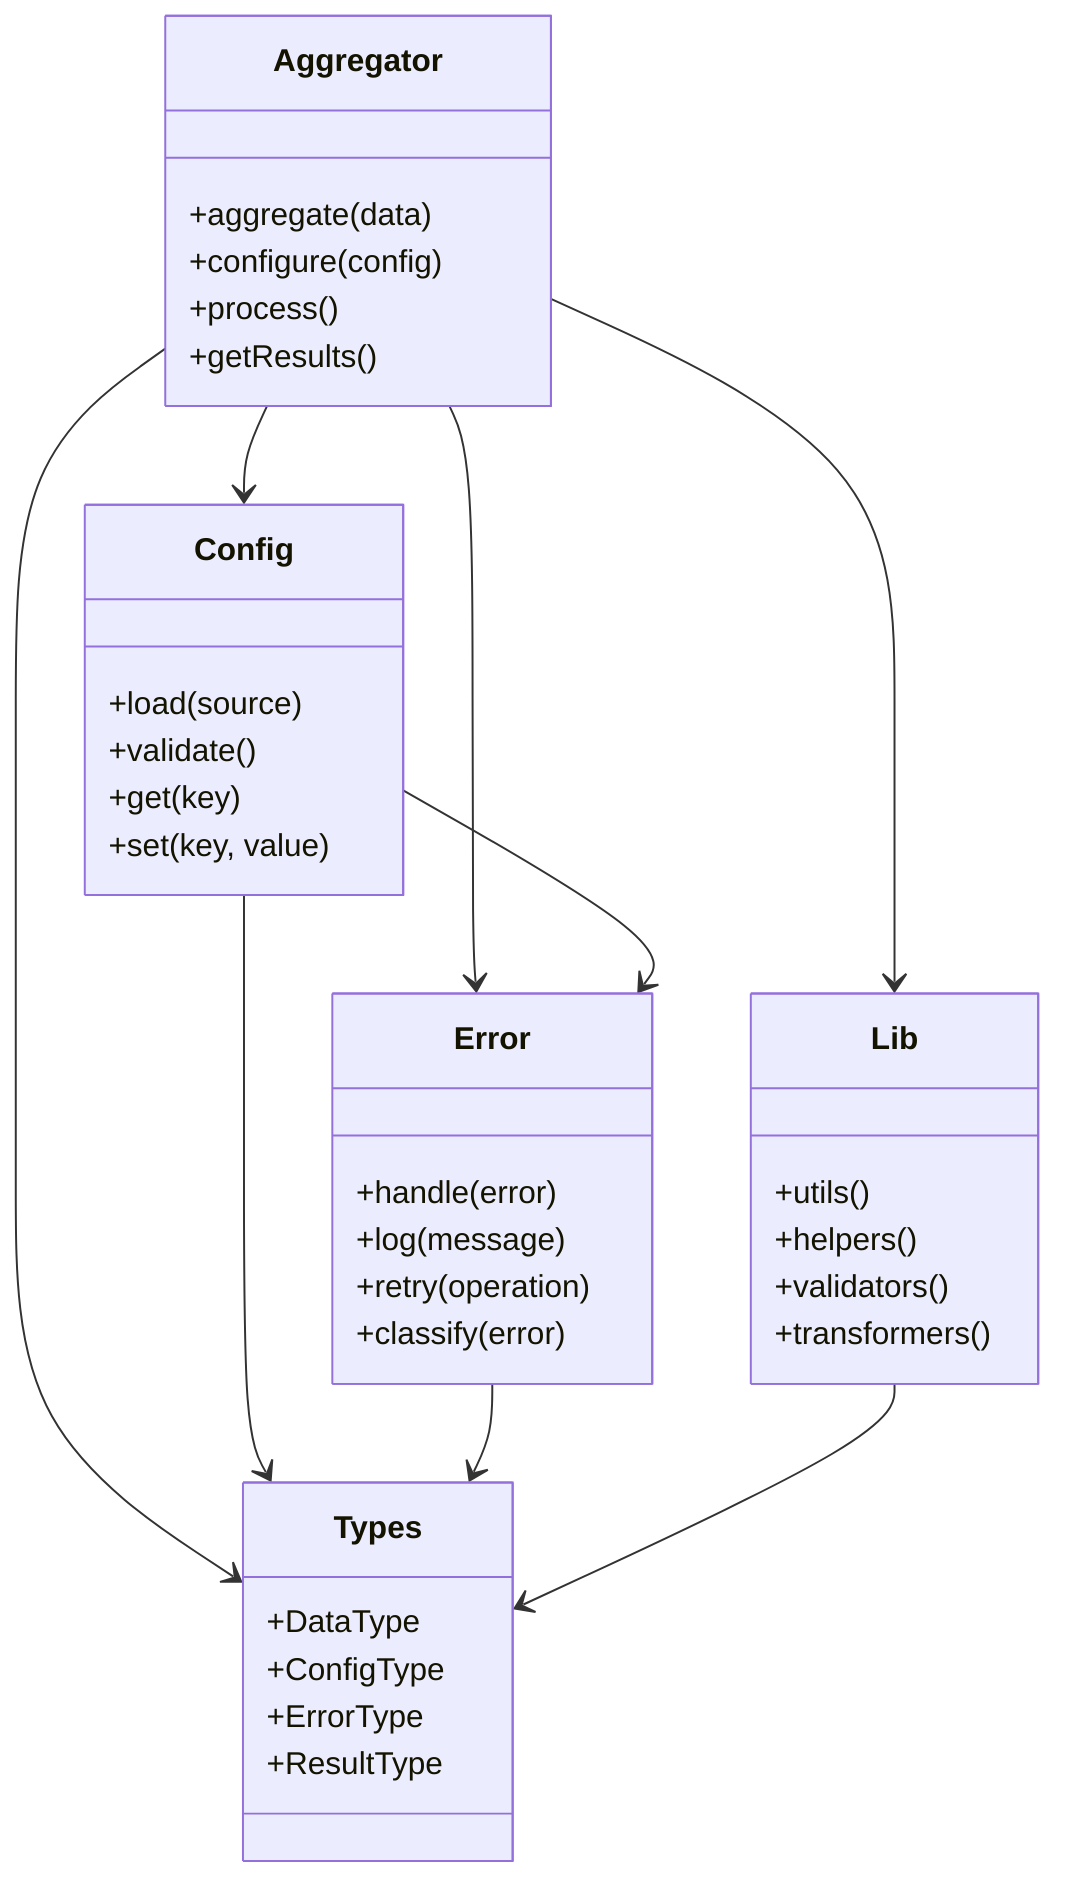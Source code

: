 classDiagram
    class Aggregator {
        +aggregate(data)
        +configure(config)
        +process()
        +getResults()
    }
    
    class Config {
        +load(source)
        +validate()
        +get(key)
        +set(key, value)
    }
    
    class Error {
        +handle(error)
        +log(message)
        +retry(operation)
        +classify(error)
    }
    
    class Types {
        +DataType
        +ConfigType
        +ErrorType
        +ResultType
    }
    
    class Lib {
        +utils()
        +helpers()
        +validators()
        +transformers()
    }
    
    Aggregator --> Config
    Aggregator --> Error
    Aggregator --> Types
    Aggregator --> Lib
    Config --> Error
    Config --> Types
    Error --> Types
    Lib --> Types